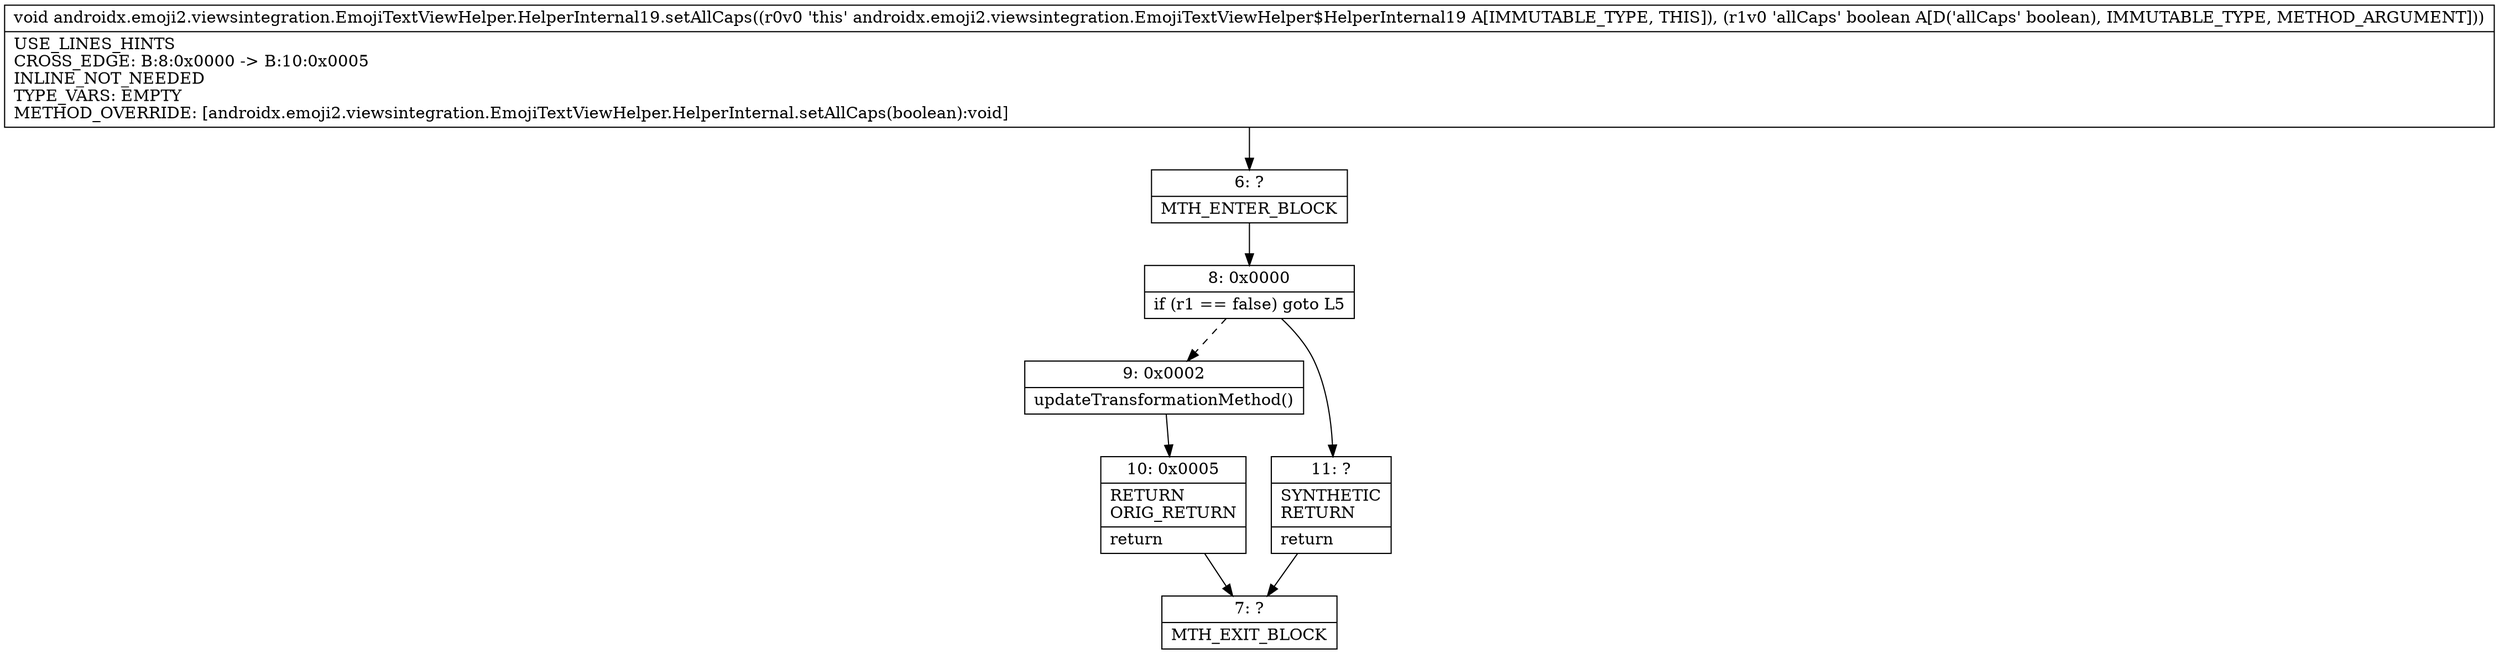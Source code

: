 digraph "CFG forandroidx.emoji2.viewsintegration.EmojiTextViewHelper.HelperInternal19.setAllCaps(Z)V" {
Node_6 [shape=record,label="{6\:\ ?|MTH_ENTER_BLOCK\l}"];
Node_8 [shape=record,label="{8\:\ 0x0000|if (r1 == false) goto L5\l}"];
Node_9 [shape=record,label="{9\:\ 0x0002|updateTransformationMethod()\l}"];
Node_10 [shape=record,label="{10\:\ 0x0005|RETURN\lORIG_RETURN\l|return\l}"];
Node_7 [shape=record,label="{7\:\ ?|MTH_EXIT_BLOCK\l}"];
Node_11 [shape=record,label="{11\:\ ?|SYNTHETIC\lRETURN\l|return\l}"];
MethodNode[shape=record,label="{void androidx.emoji2.viewsintegration.EmojiTextViewHelper.HelperInternal19.setAllCaps((r0v0 'this' androidx.emoji2.viewsintegration.EmojiTextViewHelper$HelperInternal19 A[IMMUTABLE_TYPE, THIS]), (r1v0 'allCaps' boolean A[D('allCaps' boolean), IMMUTABLE_TYPE, METHOD_ARGUMENT]))  | USE_LINES_HINTS\lCROSS_EDGE: B:8:0x0000 \-\> B:10:0x0005\lINLINE_NOT_NEEDED\lTYPE_VARS: EMPTY\lMETHOD_OVERRIDE: [androidx.emoji2.viewsintegration.EmojiTextViewHelper.HelperInternal.setAllCaps(boolean):void]\l}"];
MethodNode -> Node_6;Node_6 -> Node_8;
Node_8 -> Node_9[style=dashed];
Node_8 -> Node_11;
Node_9 -> Node_10;
Node_10 -> Node_7;
Node_11 -> Node_7;
}

